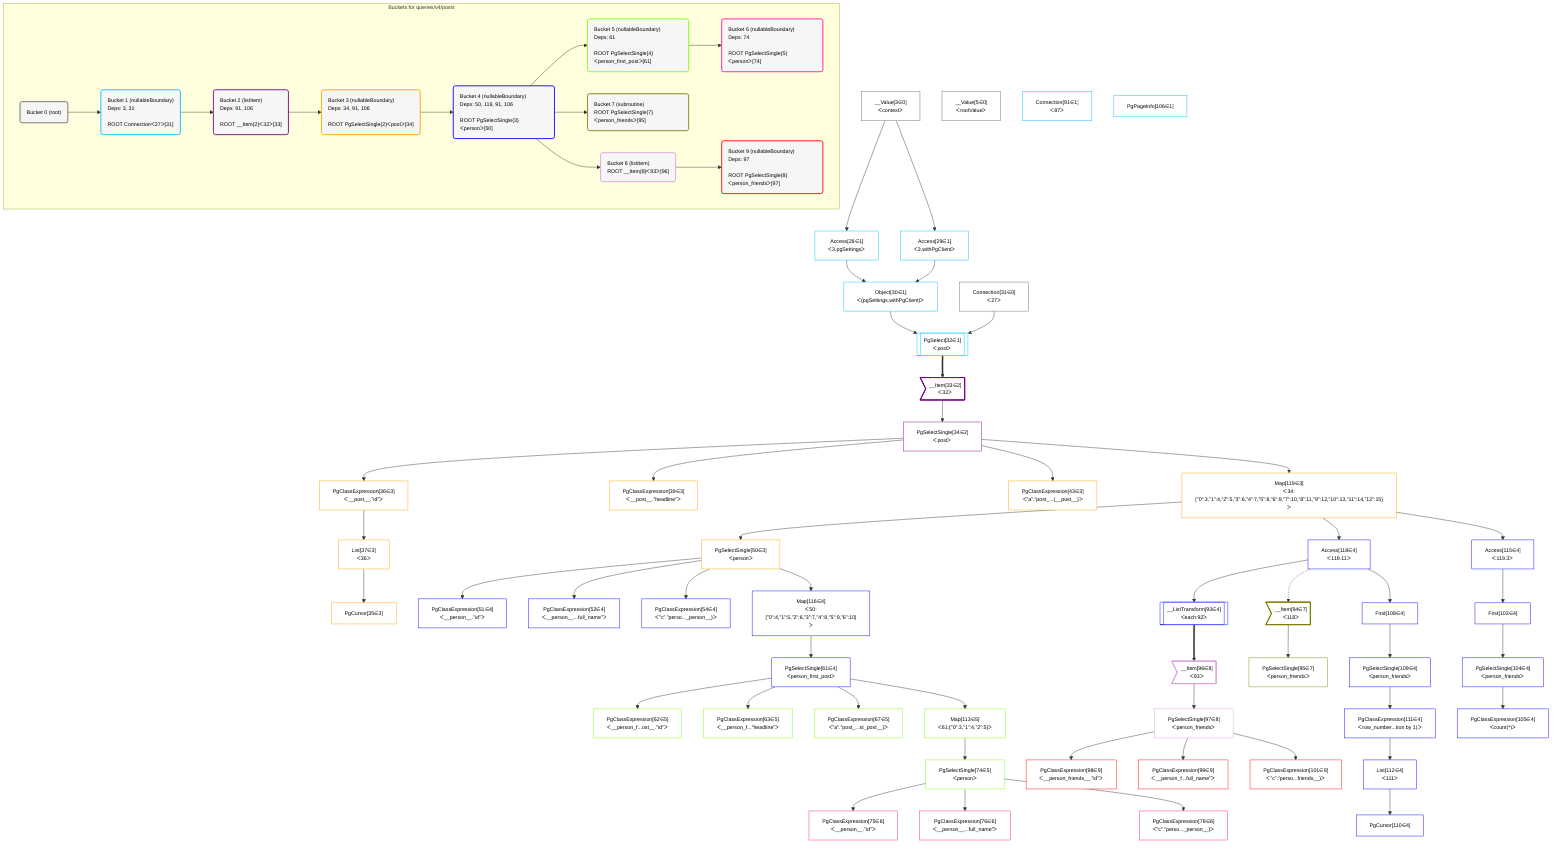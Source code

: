 %%{init: {'themeVariables': { 'fontSize': '12px'}}}%%
graph TD
    classDef path fill:#eee,stroke:#000,color:#000
    classDef plan fill:#fff,stroke-width:1px,color:#000
    classDef itemplan fill:#fff,stroke-width:2px,color:#000
    classDef sideeffectplan fill:#f00,stroke-width:2px,color:#000
    classDef bucket fill:#f6f6f6,color:#000,stroke-width:2px,text-align:left


    %% define steps
    __Value3["__Value[3∈0]<br />ᐸcontextᐳ"]:::plan
    __Value5["__Value[5∈0]<br />ᐸrootValueᐳ"]:::plan
    Access28["Access[28∈1]<br />ᐸ3.pgSettingsᐳ"]:::plan
    Access29["Access[29∈1]<br />ᐸ3.withPgClientᐳ"]:::plan
    Object30["Object[30∈1]<br />ᐸ{pgSettings,withPgClient}ᐳ"]:::plan
    Connection31["Connection[31∈0]<br />ᐸ27ᐳ"]:::plan
    PgSelect32[["PgSelect[32∈1]<br />ᐸpostᐳ"]]:::plan
    __Item33>"__Item[33∈2]<br />ᐸ32ᐳ"]:::itemplan
    PgSelectSingle34["PgSelectSingle[34∈2]<br />ᐸpostᐳ"]:::plan
    PgClassExpression36["PgClassExpression[36∈3]<br />ᐸ__post__.”id”ᐳ"]:::plan
    List37["List[37∈3]<br />ᐸ36ᐳ"]:::plan
    PgCursor35["PgCursor[35∈3]"]:::plan
    PgClassExpression39["PgClassExpression[39∈3]<br />ᐸ__post__.”headline”ᐳ"]:::plan
    PgClassExpression43["PgClassExpression[43∈3]<br />ᐸ”a”.”post_...(__post__)ᐳ"]:::plan
    Map119["Map[119∈3]<br />ᐸ34:{”0”:3,”1”:4,”2”:5,”3”:6,”4”:7,”5”:8,”6”:9,”7”:10,”8”:11,”9”:12,”10”:13,”11”:14,”12”:15}ᐳ"]:::plan
    PgSelectSingle50["PgSelectSingle[50∈3]<br />ᐸpersonᐳ"]:::plan
    PgClassExpression51["PgClassExpression[51∈4]<br />ᐸ__person__.”id”ᐳ"]:::plan
    PgClassExpression52["PgClassExpression[52∈4]<br />ᐸ__person__...full_name”ᐳ"]:::plan
    PgClassExpression54["PgClassExpression[54∈4]<br />ᐸ”c”.”perso..._person__)ᐳ"]:::plan
    Map116["Map[116∈4]<br />ᐸ50:{”0”:4,”1”:5,”2”:6,”3”:7,”4”:8,”5”:9,”6”:10}ᐳ"]:::plan
    PgSelectSingle61["PgSelectSingle[61∈4]<br />ᐸperson_first_postᐳ"]:::plan
    PgClassExpression62["PgClassExpression[62∈5]<br />ᐸ__person_f...ost__.”id”ᐳ"]:::plan
    PgClassExpression63["PgClassExpression[63∈5]<br />ᐸ__person_f...”headline”ᐳ"]:::plan
    PgClassExpression67["PgClassExpression[67∈5]<br />ᐸ”a”.”post_...st_post__)ᐳ"]:::plan
    Map113["Map[113∈5]<br />ᐸ61:{”0”:3,”1”:4,”2”:5}ᐳ"]:::plan
    PgSelectSingle74["PgSelectSingle[74∈5]<br />ᐸpersonᐳ"]:::plan
    PgClassExpression75["PgClassExpression[75∈6]<br />ᐸ__person__.”id”ᐳ"]:::plan
    PgClassExpression76["PgClassExpression[76∈6]<br />ᐸ__person__...full_name”ᐳ"]:::plan
    PgClassExpression78["PgClassExpression[78∈6]<br />ᐸ”c”.”perso..._person__)ᐳ"]:::plan
    Connection91["Connection[91∈1]<br />ᐸ87ᐳ"]:::plan
    Access118["Access[118∈4]<br />ᐸ119.11ᐳ"]:::plan
    __ListTransform93[["__ListTransform[93∈4]<br />ᐸeach:92ᐳ"]]:::plan
    __Item94>"__Item[94∈7]<br />ᐸ118ᐳ"]:::itemplan
    PgSelectSingle95["PgSelectSingle[95∈7]<br />ᐸperson_friendsᐳ"]:::plan
    __Item96>"__Item[96∈8]<br />ᐸ93ᐳ"]:::itemplan
    PgSelectSingle97["PgSelectSingle[97∈8]<br />ᐸperson_friendsᐳ"]:::plan
    PgClassExpression98["PgClassExpression[98∈9]<br />ᐸ__person_friends__.”id”ᐳ"]:::plan
    PgClassExpression99["PgClassExpression[99∈9]<br />ᐸ__person_f...full_name”ᐳ"]:::plan
    PgClassExpression101["PgClassExpression[101∈9]<br />ᐸ”c”.”perso...friends__)ᐳ"]:::plan
    Access115["Access[115∈4]<br />ᐸ119.3ᐳ"]:::plan
    First103["First[103∈4]"]:::plan
    PgSelectSingle104["PgSelectSingle[104∈4]<br />ᐸperson_friendsᐳ"]:::plan
    PgClassExpression105["PgClassExpression[105∈4]<br />ᐸcount(*)ᐳ"]:::plan
    PgPageInfo106["PgPageInfo[106∈1]"]:::plan
    First108["First[108∈4]"]:::plan
    PgSelectSingle109["PgSelectSingle[109∈4]<br />ᐸperson_friendsᐳ"]:::plan
    PgClassExpression111["PgClassExpression[111∈4]<br />ᐸrow_number...tion by 1)ᐳ"]:::plan
    List112["List[112∈4]<br />ᐸ111ᐳ"]:::plan
    PgCursor110["PgCursor[110∈4]"]:::plan

    %% plan dependencies
    __Value3 --> Access28
    __Value3 --> Access29
    Access28 & Access29 --> Object30
    Object30 & Connection31 --> PgSelect32
    PgSelect32 ==> __Item33
    __Item33 --> PgSelectSingle34
    PgSelectSingle34 --> PgClassExpression36
    PgClassExpression36 --> List37
    List37 --> PgCursor35
    PgSelectSingle34 --> PgClassExpression39
    PgSelectSingle34 --> PgClassExpression43
    PgSelectSingle34 --> Map119
    Map119 --> PgSelectSingle50
    PgSelectSingle50 --> PgClassExpression51
    PgSelectSingle50 --> PgClassExpression52
    PgSelectSingle50 --> PgClassExpression54
    PgSelectSingle50 --> Map116
    Map116 --> PgSelectSingle61
    PgSelectSingle61 --> PgClassExpression62
    PgSelectSingle61 --> PgClassExpression63
    PgSelectSingle61 --> PgClassExpression67
    PgSelectSingle61 --> Map113
    Map113 --> PgSelectSingle74
    PgSelectSingle74 --> PgClassExpression75
    PgSelectSingle74 --> PgClassExpression76
    PgSelectSingle74 --> PgClassExpression78
    Map119 --> Access118
    Access118 --> __ListTransform93
    Access118 -.-> __Item94
    __Item94 --> PgSelectSingle95
    __ListTransform93 ==> __Item96
    __Item96 --> PgSelectSingle97
    PgSelectSingle97 --> PgClassExpression98
    PgSelectSingle97 --> PgClassExpression99
    PgSelectSingle97 --> PgClassExpression101
    Map119 --> Access115
    Access115 --> First103
    First103 --> PgSelectSingle104
    PgSelectSingle104 --> PgClassExpression105
    Access118 --> First108
    First108 --> PgSelectSingle109
    PgSelectSingle109 --> PgClassExpression111
    PgClassExpression111 --> List112
    List112 --> PgCursor110

    subgraph "Buckets for queries/v4/posts"
    Bucket0("Bucket 0 (root)"):::bucket
    classDef bucket0 stroke:#696969
    class Bucket0,__Value3,__Value5,Connection31 bucket0
    Bucket1("Bucket 1 (nullableBoundary)<br />Deps: 3, 31<br /><br />ROOT Connectionᐸ27ᐳ[31]"):::bucket
    classDef bucket1 stroke:#00bfff
    class Bucket1,Access28,Access29,Object30,PgSelect32,Connection91,PgPageInfo106 bucket1
    Bucket2("Bucket 2 (listItem)<br />Deps: 91, 106<br /><br />ROOT __Item{2}ᐸ32ᐳ[33]"):::bucket
    classDef bucket2 stroke:#7f007f
    class Bucket2,__Item33,PgSelectSingle34 bucket2
    Bucket3("Bucket 3 (nullableBoundary)<br />Deps: 34, 91, 106<br /><br />ROOT PgSelectSingle{2}ᐸpostᐳ[34]"):::bucket
    classDef bucket3 stroke:#ffa500
    class Bucket3,PgCursor35,PgClassExpression36,List37,PgClassExpression39,PgClassExpression43,PgSelectSingle50,Map119 bucket3
    Bucket4("Bucket 4 (nullableBoundary)<br />Deps: 50, 119, 91, 106<br /><br />ROOT PgSelectSingle{3}ᐸpersonᐳ[50]"):::bucket
    classDef bucket4 stroke:#0000ff
    class Bucket4,PgClassExpression51,PgClassExpression52,PgClassExpression54,PgSelectSingle61,__ListTransform93,First103,PgSelectSingle104,PgClassExpression105,First108,PgSelectSingle109,PgCursor110,PgClassExpression111,List112,Access115,Map116,Access118 bucket4
    Bucket5("Bucket 5 (nullableBoundary)<br />Deps: 61<br /><br />ROOT PgSelectSingle{4}ᐸperson_first_postᐳ[61]"):::bucket
    classDef bucket5 stroke:#7fff00
    class Bucket5,PgClassExpression62,PgClassExpression63,PgClassExpression67,PgSelectSingle74,Map113 bucket5
    Bucket6("Bucket 6 (nullableBoundary)<br />Deps: 74<br /><br />ROOT PgSelectSingle{5}ᐸpersonᐳ[74]"):::bucket
    classDef bucket6 stroke:#ff1493
    class Bucket6,PgClassExpression75,PgClassExpression76,PgClassExpression78 bucket6
    Bucket7("Bucket 7 (subroutine)<br />ROOT PgSelectSingle{7}ᐸperson_friendsᐳ[95]"):::bucket
    classDef bucket7 stroke:#808000
    class Bucket7,__Item94,PgSelectSingle95 bucket7
    Bucket8("Bucket 8 (listItem)<br />ROOT __Item{8}ᐸ93ᐳ[96]"):::bucket
    classDef bucket8 stroke:#dda0dd
    class Bucket8,__Item96,PgSelectSingle97 bucket8
    Bucket9("Bucket 9 (nullableBoundary)<br />Deps: 97<br /><br />ROOT PgSelectSingle{8}ᐸperson_friendsᐳ[97]"):::bucket
    classDef bucket9 stroke:#ff0000
    class Bucket9,PgClassExpression98,PgClassExpression99,PgClassExpression101 bucket9
    Bucket0 --> Bucket1
    Bucket1 --> Bucket2
    Bucket2 --> Bucket3
    Bucket3 --> Bucket4
    Bucket4 --> Bucket5 & Bucket7 & Bucket8
    Bucket5 --> Bucket6
    Bucket8 --> Bucket9
    end